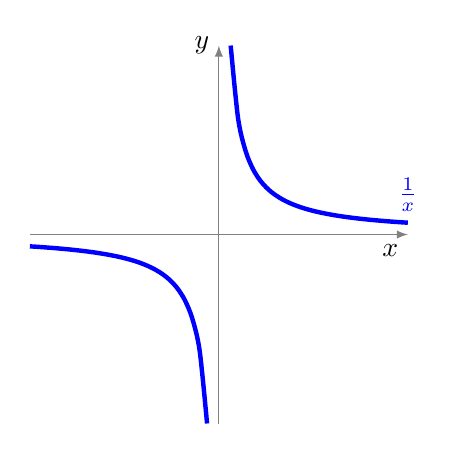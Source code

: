 \begin{tikzpicture}[scale=0.6]

      \draw[->,>=latex, gray] (-4,0)--(4,0) node[below left,black] {$x$};
      \draw[->,>=latex, gray] (0,-4)--(0,4) node[left,black] {$y$};


      \draw[ultra thick, color=blue,domain=-4:-0.25,smooth] plot (\x,{1/\x)});
      \draw[ultra thick, color=blue,domain=+0.25:4,smooth] plot (\x,{1/\x)}) node[above] {$\frac{1}{x}$};
\end{tikzpicture}
